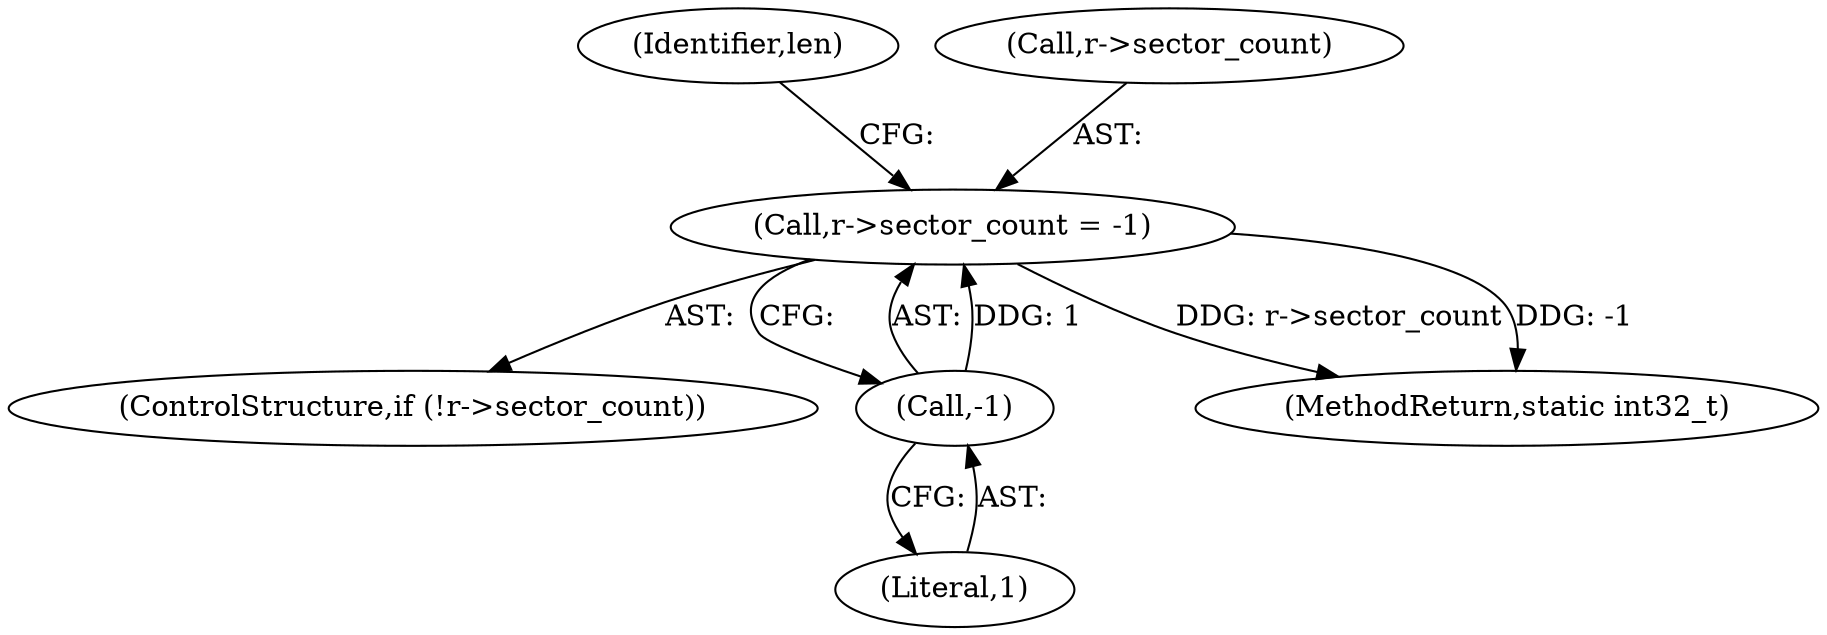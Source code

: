 digraph "0_qemu_7285477ab11831b1cf56e45878a89170dd06d9b9_4@pointer" {
"1000631" [label="(Call,r->sector_count = -1)"];
"1000635" [label="(Call,-1)"];
"1000638" [label="(Identifier,len)"];
"1000626" [label="(ControlStructure,if (!r->sector_count))"];
"1000639" [label="(MethodReturn,static int32_t)"];
"1000636" [label="(Literal,1)"];
"1000631" [label="(Call,r->sector_count = -1)"];
"1000635" [label="(Call,-1)"];
"1000632" [label="(Call,r->sector_count)"];
"1000631" -> "1000626"  [label="AST: "];
"1000631" -> "1000635"  [label="CFG: "];
"1000632" -> "1000631"  [label="AST: "];
"1000635" -> "1000631"  [label="AST: "];
"1000638" -> "1000631"  [label="CFG: "];
"1000631" -> "1000639"  [label="DDG: r->sector_count"];
"1000631" -> "1000639"  [label="DDG: -1"];
"1000635" -> "1000631"  [label="DDG: 1"];
"1000635" -> "1000636"  [label="CFG: "];
"1000636" -> "1000635"  [label="AST: "];
}
